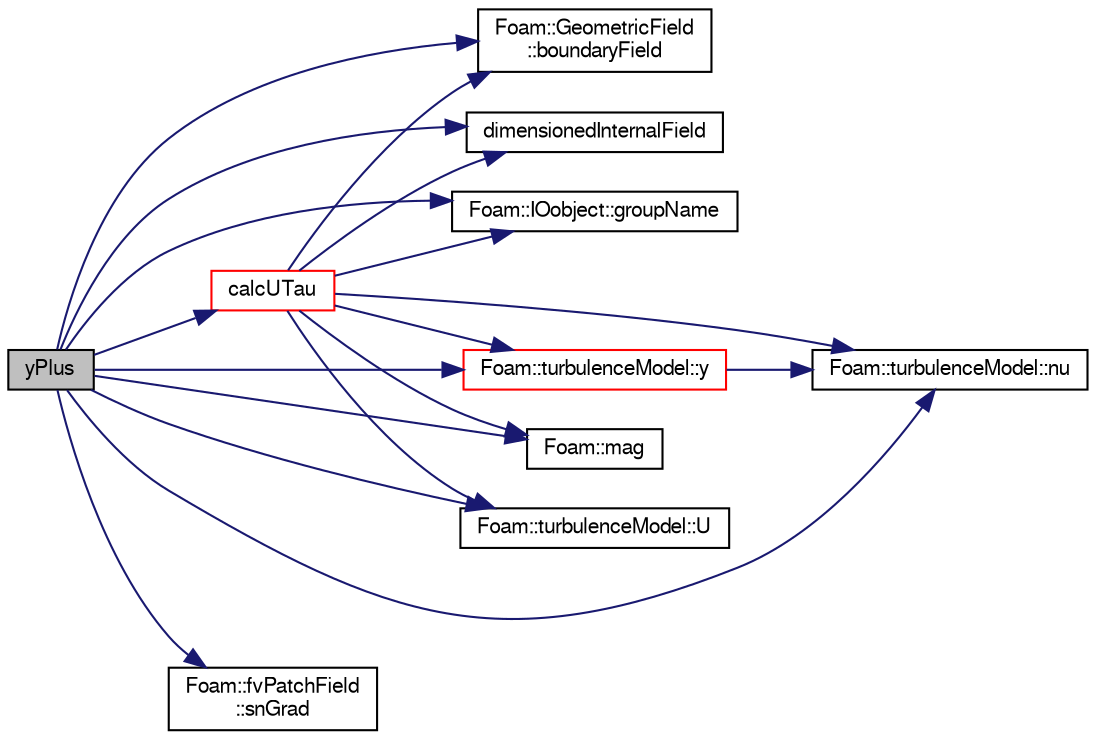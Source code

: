 digraph "yPlus"
{
  bgcolor="transparent";
  edge [fontname="FreeSans",fontsize="10",labelfontname="FreeSans",labelfontsize="10"];
  node [fontname="FreeSans",fontsize="10",shape=record];
  rankdir="LR";
  Node1151 [label="yPlus",height=0.2,width=0.4,color="black", fillcolor="grey75", style="filled", fontcolor="black"];
  Node1151 -> Node1152 [color="midnightblue",fontsize="10",style="solid",fontname="FreeSans"];
  Node1152 [label="Foam::GeometricField\l::boundaryField",height=0.2,width=0.4,color="black",URL="$a22434.html#a3c6c1a789b48ea0c5e8bff64f9c14f2d",tooltip="Return reference to GeometricBoundaryField. "];
  Node1151 -> Node1153 [color="midnightblue",fontsize="10",style="solid",fontname="FreeSans"];
  Node1153 [label="calcUTau",height=0.2,width=0.4,color="red",URL="$a31278.html#a24807ec3405a761fb6380573614a3040",tooltip="Calculate the friction velocity. "];
  Node1153 -> Node1152 [color="midnightblue",fontsize="10",style="solid",fontname="FreeSans"];
  Node1153 -> Node1154 [color="midnightblue",fontsize="10",style="solid",fontname="FreeSans"];
  Node1154 [label="dimensionedInternalField",height=0.2,width=0.4,color="black",URL="$a38438.html#a942cd19121a46cdc649099eb27c74b18"];
  Node1153 -> Node1157 [color="midnightblue",fontsize="10",style="solid",fontname="FreeSans"];
  Node1157 [label="Foam::IOobject::groupName",height=0.2,width=0.4,color="black",URL="$a26142.html#ad5705e6da2a025ad75b4cf5d748d7d30"];
  Node1153 -> Node1158 [color="midnightblue",fontsize="10",style="solid",fontname="FreeSans"];
  Node1158 [label="Foam::mag",height=0.2,width=0.4,color="black",URL="$a21124.html#a929da2a3fdcf3dacbbe0487d3a330dae"];
  Node1153 -> Node1161 [color="midnightblue",fontsize="10",style="solid",fontname="FreeSans"];
  Node1161 [label="Foam::turbulenceModel::nu",height=0.2,width=0.4,color="black",URL="$a31314.html#ad5f81fcd6f7d0ddad1a5fe2a8f08bb3f",tooltip="Return the laminar viscosity. "];
  Node1153 -> Node1170 [color="midnightblue",fontsize="10",style="solid",fontname="FreeSans"];
  Node1170 [label="Foam::turbulenceModel::U",height=0.2,width=0.4,color="black",URL="$a31314.html#a536d168d7b335fe81f506f232b5b4872",tooltip="Access function to velocity field. "];
  Node1153 -> Node1171 [color="midnightblue",fontsize="10",style="solid",fontname="FreeSans"];
  Node1171 [label="Foam::turbulenceModel::y",height=0.2,width=0.4,color="red",URL="$a31314.html#a152c527a6b3137685b03893a7a3a73eb",tooltip="Return the near wall distances. "];
  Node1171 -> Node1161 [color="midnightblue",fontsize="10",style="solid",fontname="FreeSans"];
  Node1151 -> Node1154 [color="midnightblue",fontsize="10",style="solid",fontname="FreeSans"];
  Node1151 -> Node1157 [color="midnightblue",fontsize="10",style="solid",fontname="FreeSans"];
  Node1151 -> Node1158 [color="midnightblue",fontsize="10",style="solid",fontname="FreeSans"];
  Node1151 -> Node1161 [color="midnightblue",fontsize="10",style="solid",fontname="FreeSans"];
  Node1151 -> Node1522 [color="midnightblue",fontsize="10",style="solid",fontname="FreeSans"];
  Node1522 [label="Foam::fvPatchField\l::snGrad",height=0.2,width=0.4,color="black",URL="$a22354.html#a4e21804a54c15c57d187b21feff6f267",tooltip="Return patch-normal gradient. "];
  Node1151 -> Node1170 [color="midnightblue",fontsize="10",style="solid",fontname="FreeSans"];
  Node1151 -> Node1171 [color="midnightblue",fontsize="10",style="solid",fontname="FreeSans"];
}
